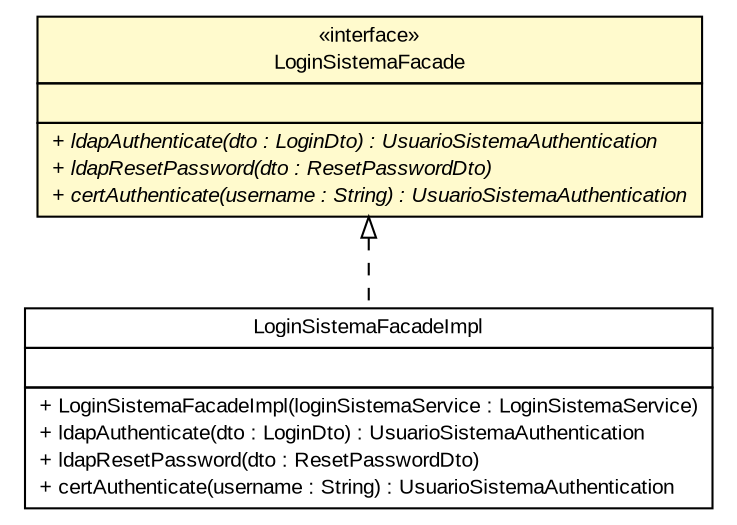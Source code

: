 #!/usr/local/bin/dot
#
# Class diagram 
# Generated by UMLGraph version R5_6 (http://www.umlgraph.org/)
#

digraph G {
	edge [fontname="arial",fontsize=10,labelfontname="arial",labelfontsize=10];
	node [fontname="arial",fontsize=10,shape=plaintext];
	nodesep=0.25;
	ranksep=0.5;
	// br.gov.to.sefaz.seg.business.authentication.facade.LoginSistemaFacade
	c500461 [label=<<table title="br.gov.to.sefaz.seg.business.authentication.facade.LoginSistemaFacade" border="0" cellborder="1" cellspacing="0" cellpadding="2" port="p" bgcolor="lemonChiffon" href="./LoginSistemaFacade.html">
		<tr><td><table border="0" cellspacing="0" cellpadding="1">
<tr><td align="center" balign="center"> &#171;interface&#187; </td></tr>
<tr><td align="center" balign="center"> LoginSistemaFacade </td></tr>
		</table></td></tr>
		<tr><td><table border="0" cellspacing="0" cellpadding="1">
<tr><td align="left" balign="left">  </td></tr>
		</table></td></tr>
		<tr><td><table border="0" cellspacing="0" cellpadding="1">
<tr><td align="left" balign="left"><font face="arial italic" point-size="10.0"> + ldapAuthenticate(dto : LoginDto) : UsuarioSistemaAuthentication </font></td></tr>
<tr><td align="left" balign="left"><font face="arial italic" point-size="10.0"> + ldapResetPassword(dto : ResetPasswordDto) </font></td></tr>
<tr><td align="left" balign="left"><font face="arial italic" point-size="10.0"> + certAuthenticate(username : String) : UsuarioSistemaAuthentication </font></td></tr>
		</table></td></tr>
		</table>>, URL="./LoginSistemaFacade.html", fontname="arial", fontcolor="black", fontsize=10.0];
	// br.gov.to.sefaz.seg.business.authentication.facade.impl.LoginSistemaFacadeImpl
	c500463 [label=<<table title="br.gov.to.sefaz.seg.business.authentication.facade.impl.LoginSistemaFacadeImpl" border="0" cellborder="1" cellspacing="0" cellpadding="2" port="p" href="./impl/LoginSistemaFacadeImpl.html">
		<tr><td><table border="0" cellspacing="0" cellpadding="1">
<tr><td align="center" balign="center"> LoginSistemaFacadeImpl </td></tr>
		</table></td></tr>
		<tr><td><table border="0" cellspacing="0" cellpadding="1">
<tr><td align="left" balign="left">  </td></tr>
		</table></td></tr>
		<tr><td><table border="0" cellspacing="0" cellpadding="1">
<tr><td align="left" balign="left"> + LoginSistemaFacadeImpl(loginSistemaService : LoginSistemaService) </td></tr>
<tr><td align="left" balign="left"> + ldapAuthenticate(dto : LoginDto) : UsuarioSistemaAuthentication </td></tr>
<tr><td align="left" balign="left"> + ldapResetPassword(dto : ResetPasswordDto) </td></tr>
<tr><td align="left" balign="left"> + certAuthenticate(username : String) : UsuarioSistemaAuthentication </td></tr>
		</table></td></tr>
		</table>>, URL="./impl/LoginSistemaFacadeImpl.html", fontname="arial", fontcolor="black", fontsize=10.0];
	//br.gov.to.sefaz.seg.business.authentication.facade.impl.LoginSistemaFacadeImpl implements br.gov.to.sefaz.seg.business.authentication.facade.LoginSistemaFacade
	c500461:p -> c500463:p [dir=back,arrowtail=empty,style=dashed];
}

